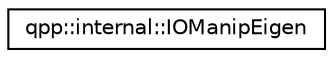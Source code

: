 digraph "Graphical Class Hierarchy"
{
  edge [fontname="Helvetica",fontsize="10",labelfontname="Helvetica",labelfontsize="10"];
  node [fontname="Helvetica",fontsize="10",shape=record];
  rankdir="LR";
  Node1 [label="qpp::internal::IOManipEigen",height=0.2,width=0.4,color="black", fillcolor="white", style="filled",URL="$classqpp_1_1internal_1_1_i_o_manip_eigen.html"];
}
